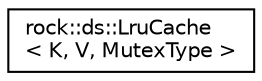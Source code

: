 digraph "类继承关系图"
{
 // LATEX_PDF_SIZE
  edge [fontname="Helvetica",fontsize="10",labelfontname="Helvetica",labelfontsize="10"];
  node [fontname="Helvetica",fontsize="10",shape=record];
  rankdir="LR";
  Node0 [label="rock::ds::LruCache\l\< K, V, MutexType \>",height=0.2,width=0.4,color="black", fillcolor="white", style="filled",URL="$classrock_1_1ds_1_1LruCache.html",tooltip=" "];
}
